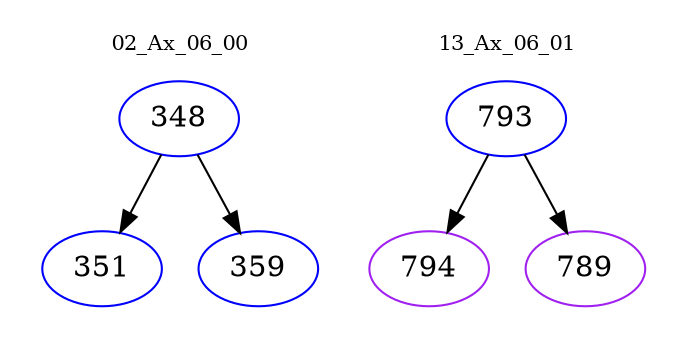 digraph{
subgraph cluster_0 {
color = white
label = "02_Ax_06_00";
fontsize=10;
T0_348 [label="348", color="blue"]
T0_348 -> T0_351 [color="black"]
T0_351 [label="351", color="blue"]
T0_348 -> T0_359 [color="black"]
T0_359 [label="359", color="blue"]
}
subgraph cluster_1 {
color = white
label = "13_Ax_06_01";
fontsize=10;
T1_793 [label="793", color="blue"]
T1_793 -> T1_794 [color="black"]
T1_794 [label="794", color="purple"]
T1_793 -> T1_789 [color="black"]
T1_789 [label="789", color="purple"]
}
}
